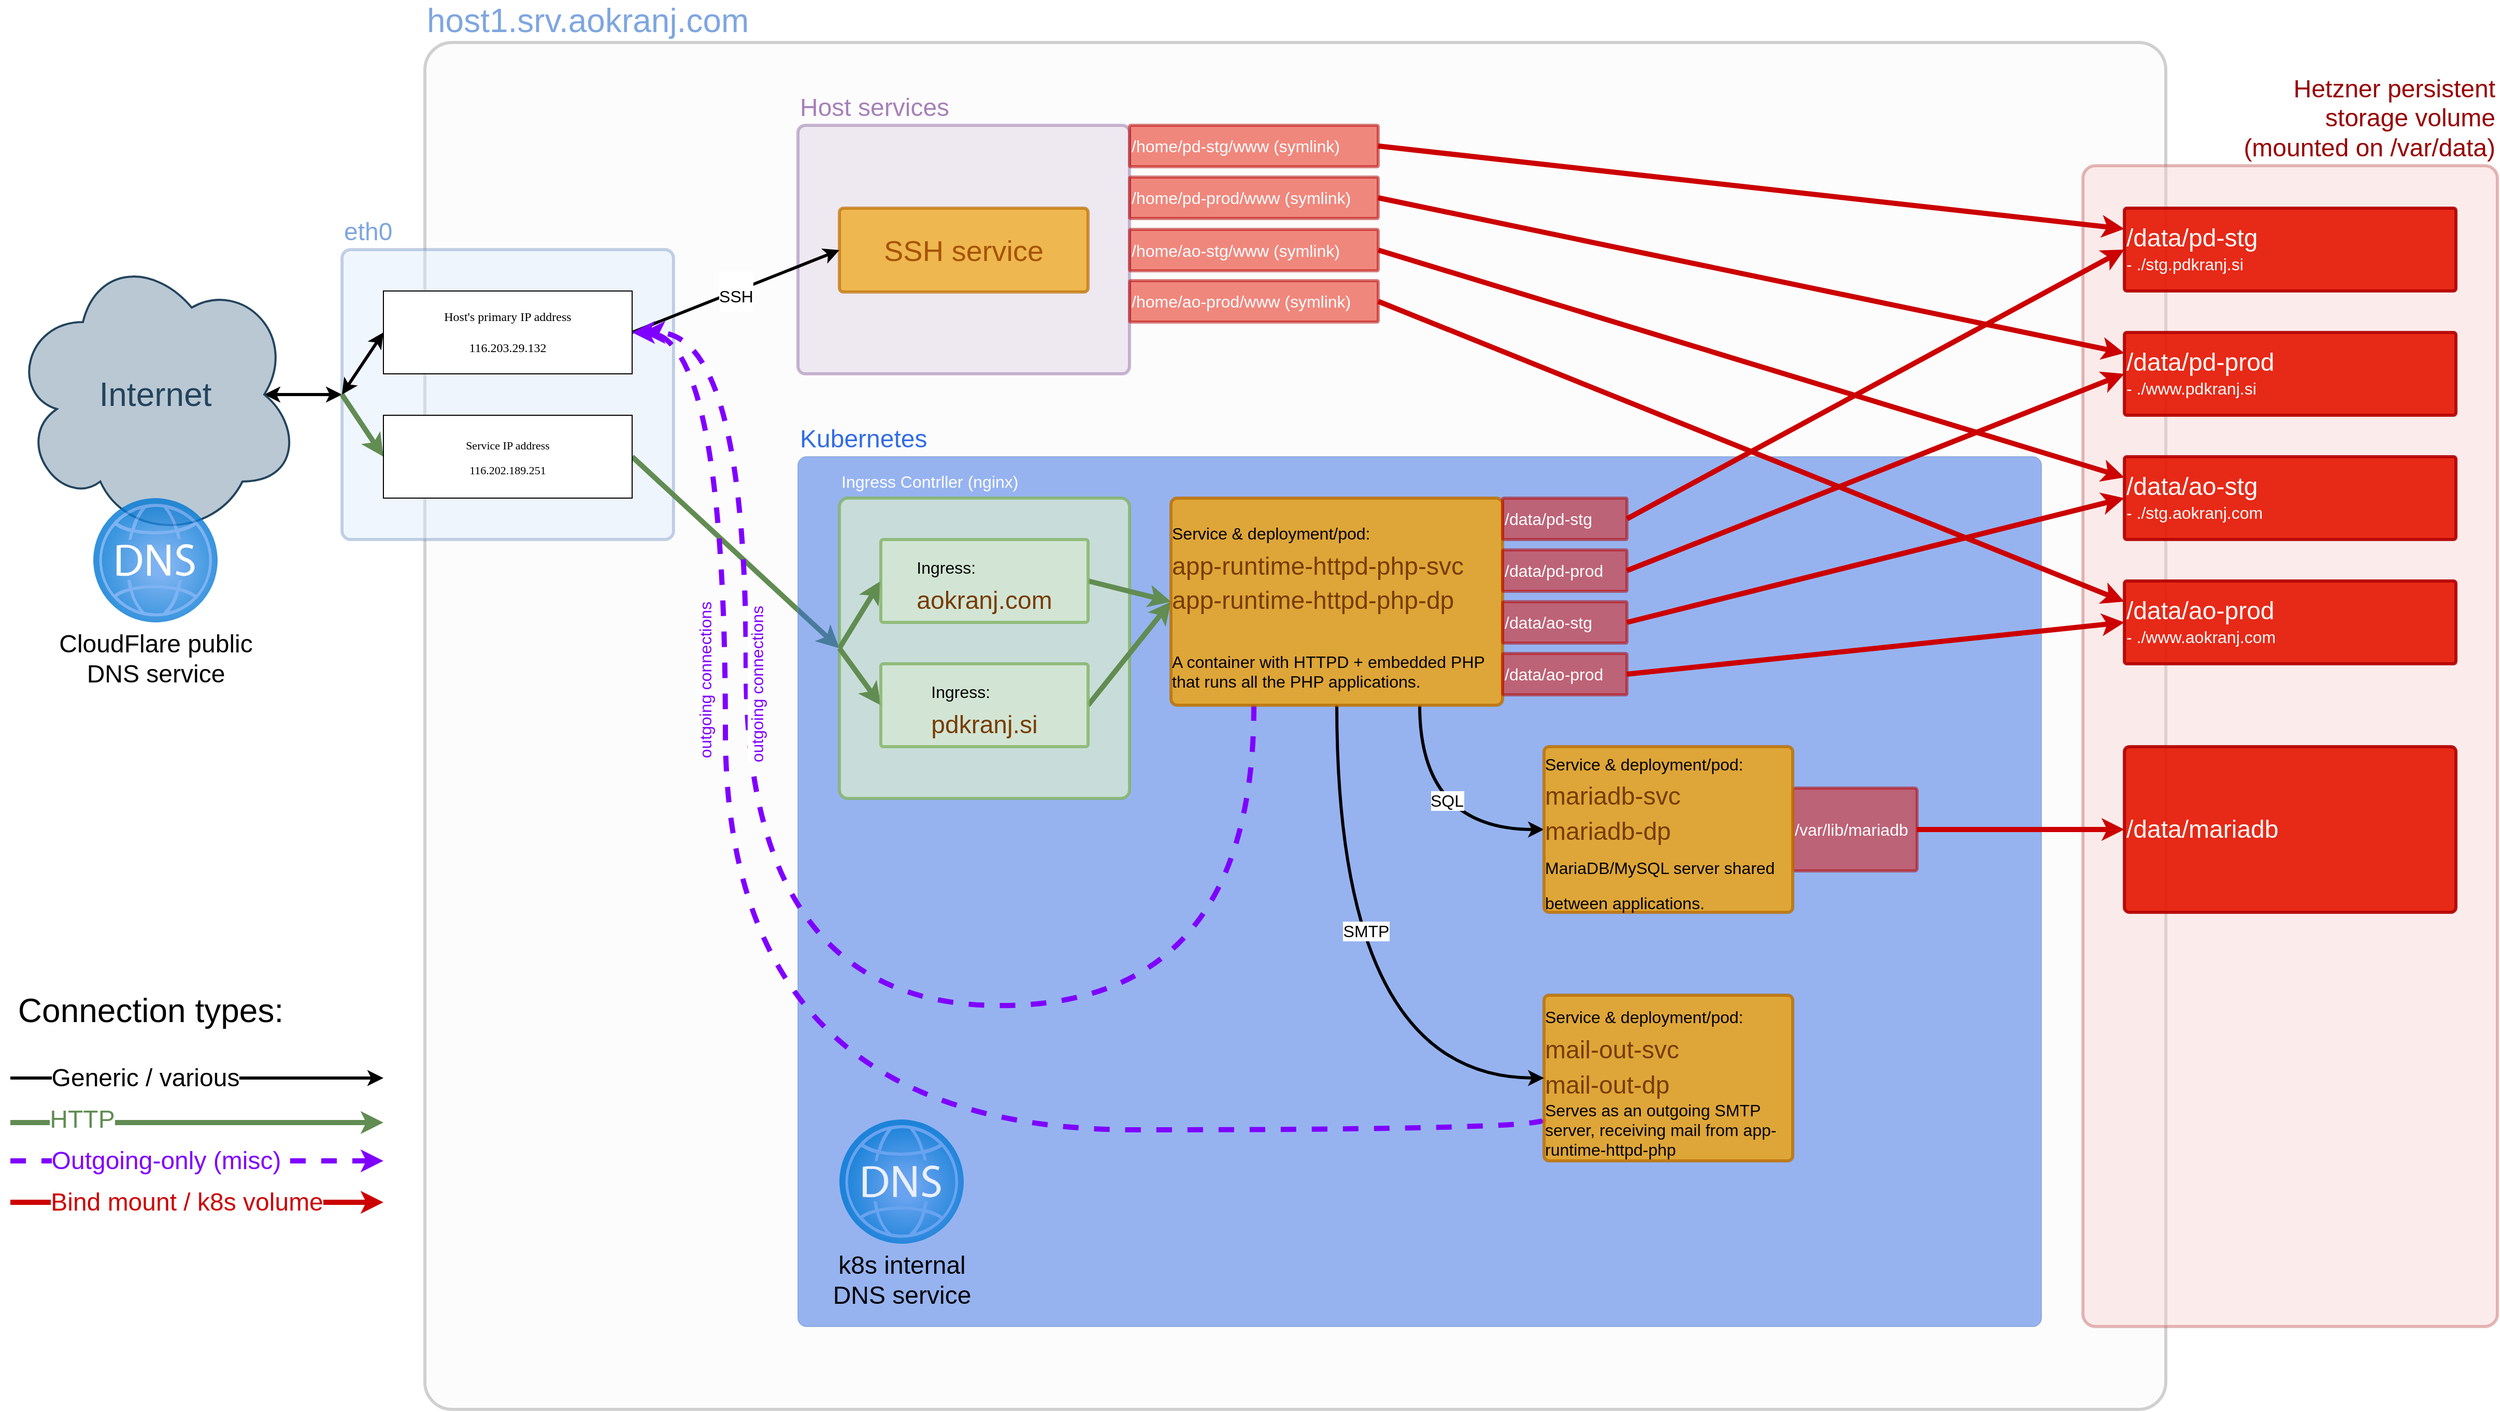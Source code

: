 <mxfile version="16.1.0" type="device"><diagram id="a45cf8ec-cd66-6f27-3ac3-be6e809c9e4a" name="Infrastructure diagram - desired final confifguration"><mxGraphModel dx="1233" dy="760" grid="1" gridSize="10" guides="1" tooltips="1" connect="1" arrows="1" fold="1" page="1" pageScale="1" pageWidth="1169" pageHeight="1654" background="none" math="0" shadow="0"><root><mxCell id="0"/><mxCell id="1" parent="0"/><mxCell id="3" value="&lt;font style=&quot;font-size: 32px&quot; color=&quot;#7ea6e0&quot;&gt;host1.srv.aokranj.com&lt;/font&gt;" style="rounded=1;whiteSpace=wrap;html=1;shadow=0;strokeColor=#666666;fillColor=#f5f5f5;fontSize=18;fontStyle=0;strokeWidth=3;arcSize=2;align=left;labelPosition=center;verticalLabelPosition=top;verticalAlign=bottom;fontColor=#333333;opacity=30;" parent="1" vertex="1"><mxGeometry x="440" y="80" width="1680" height="1320" as="geometry"/></mxCell><mxCell id="VfFLFzp6Eeh_TzGAHePR-176" style="edgeStyle=orthogonalEdgeStyle;rounded=0;orthogonalLoop=1;jettySize=auto;html=1;exitX=0.875;exitY=0.5;exitDx=0;exitDy=0;exitPerimeter=0;entryX=0;entryY=0.5;entryDx=0;entryDy=0;fontSize=36;fontColor=#FF8000;strokeWidth=3;endArrow=classic;endFill=1;startArrow=classic;startFill=1;" parent="1" source="49" target="VfFLFzp6Eeh_TzGAHePR-175" edge="1"><mxGeometry relative="1" as="geometry"/></mxCell><mxCell id="VfFLFzp6Eeh_TzGAHePR-175" value="&lt;font color=&quot;#7ea6e0&quot; style=&quot;font-size: 24px&quot;&gt;eth0&lt;/font&gt;" style="rounded=1;whiteSpace=wrap;html=1;shadow=0;strokeColor=#6c8ebf;fillColor=#dae8fc;fontSize=18;opacity=40;fontStyle=0;strokeWidth=3;arcSize=3;align=left;labelPosition=center;verticalLabelPosition=top;verticalAlign=bottom;labelBackgroundColor=none;" parent="1" vertex="1"><mxGeometry x="360" y="280" width="320" height="280" as="geometry"/></mxCell><mxCell id="49" value="&lt;font style=&quot;font-size: 32px&quot;&gt;Internet&lt;/font&gt;" style="ellipse;shape=cloud;whiteSpace=wrap;html=1;shadow=0;strokeColor=#23445D;fillColor=#BAC8D3;gradientColor=none;fontSize=18;fontColor=#23445D;fontStyle=0;gradientDirection=north;strokeWidth=2;" parent="1" vertex="1"><mxGeometry x="40" y="280" width="280" height="280" as="geometry"/></mxCell><mxCell id="VfFLFzp6Eeh_TzGAHePR-224" style="edgeStyle=none;rounded=0;orthogonalLoop=1;jettySize=auto;html=1;exitX=0;exitY=0.5;exitDx=0;exitDy=0;entryX=0;entryY=0.5;entryDx=0;entryDy=0;fontSize=16;fontColor=#000000;startArrow=none;startFill=0;endArrow=classic;endFill=1;strokeColor=#618C52;strokeWidth=5;" parent="1" source="VfFLFzp6Eeh_TzGAHePR-175" target="VfFLFzp6Eeh_TzGAHePR-174" edge="1"><mxGeometry relative="1" as="geometry"/></mxCell><mxCell id="VfFLFzp6Eeh_TzGAHePR-183" style="edgeStyle=none;rounded=0;orthogonalLoop=1;jettySize=auto;html=1;exitX=0;exitY=0.5;exitDx=0;exitDy=0;entryX=0;entryY=0.5;entryDx=0;entryDy=0;fontSize=24;fontColor=#326ce5;startArrow=classic;startFill=1;endArrow=classic;endFill=1;strokeWidth=3;" parent="1" source="VfFLFzp6Eeh_TzGAHePR-173" target="VfFLFzp6Eeh_TzGAHePR-175" edge="1"><mxGeometry relative="1" as="geometry"/></mxCell><mxCell id="VfFLFzp6Eeh_TzGAHePR-173" value="&lt;p class=&quot;p1&quot; style=&quot;margin: 0px; font-stretch: normal; line-height: normal; font-family: menlo; color: rgb(0, 0, 0); font-size: 12px;&quot;&gt;&lt;span class=&quot;s1&quot; style=&quot;font-size: 12px;&quot;&gt;&lt;font style=&quot;font-size: 12px;&quot;&gt;Host's primary IP address&lt;/font&gt;&lt;/span&gt;&lt;/p&gt;&lt;p class=&quot;p1&quot; style=&quot;margin: 0px; font-stretch: normal; line-height: normal; font-family: menlo; color: rgb(0, 0, 0); font-size: 12px;&quot;&gt;&lt;span class=&quot;s1&quot; style=&quot;font-size: 12px;&quot;&gt;&lt;font style=&quot;font-size: 12px;&quot;&gt;&lt;br style=&quot;font-size: 12px;&quot;&gt;&lt;/font&gt;&lt;/span&gt;&lt;/p&gt;&lt;p class=&quot;p1&quot; style=&quot;margin: 0px; font-stretch: normal; line-height: normal; font-family: menlo; color: rgb(0, 0, 0); font-size: 12px;&quot;&gt;&lt;span class=&quot;s1&quot; style=&quot;font-size: 12px;&quot;&gt;&lt;font style=&quot;font-size: 12px;&quot;&gt;116.203.29.132&lt;/font&gt;&lt;/span&gt;&lt;/p&gt;" style="rounded=0;whiteSpace=wrap;html=1;fontSize=12;fontColor=#FF8000;" parent="1" vertex="1"><mxGeometry x="400" y="320" width="240" height="80" as="geometry"/></mxCell><mxCell id="VfFLFzp6Eeh_TzGAHePR-187" style="edgeStyle=none;rounded=0;orthogonalLoop=1;jettySize=auto;html=1;exitX=1;exitY=0.5;exitDx=0;exitDy=0;entryX=0;entryY=0.5;entryDx=0;entryDy=0;fontSize=32;fontColor=#000000;startArrow=none;startFill=0;endArrow=classic;endFill=1;strokeWidth=5;fillColor=#6d8764;strokeColor=#618C52;" parent="1" source="VfFLFzp6Eeh_TzGAHePR-174" target="VfFLFzp6Eeh_TzGAHePR-191" edge="1"><mxGeometry relative="1" as="geometry"/></mxCell><mxCell id="VfFLFzp6Eeh_TzGAHePR-174" value="&lt;p class=&quot;p1&quot; style=&quot;margin: 0px ; font-stretch: normal ; font-size: 11px ; line-height: normal ; font-family: &amp;#34;menlo&amp;#34; ; color: rgb(0 , 0 , 0)&quot;&gt;&lt;span class=&quot;s1&quot;&gt;Service IP address&lt;/span&gt;&lt;/p&gt;&lt;p class=&quot;p1&quot; style=&quot;margin: 0px ; font-stretch: normal ; font-size: 11px ; line-height: normal ; font-family: &amp;#34;menlo&amp;#34; ; color: rgb(0 , 0 , 0)&quot;&gt;&lt;br&gt;&lt;/p&gt;&lt;p class=&quot;p1&quot; style=&quot;margin: 0px ; font-stretch: normal ; font-size: 11px ; line-height: normal ; font-family: &amp;#34;menlo&amp;#34; ; color: rgb(0 , 0 , 0)&quot;&gt;&lt;span class=&quot;s1&quot;&gt;116.202.189.251&lt;/span&gt;&lt;/p&gt;" style="rounded=0;whiteSpace=wrap;html=1;fontSize=36;fontColor=#FF8000;" parent="1" vertex="1"><mxGeometry x="400" y="440" width="240" height="80" as="geometry"/></mxCell><mxCell id="VfFLFzp6Eeh_TzGAHePR-179" value="&lt;font style=&quot;font-size: 24px&quot; color=&quot;#a680b8&quot;&gt;Host services&lt;/font&gt;" style="rounded=1;whiteSpace=wrap;html=1;shadow=0;strokeColor=#9673a6;fillColor=#e1d5e7;fontSize=18;opacity=50;fontStyle=0;strokeWidth=3;arcSize=3;align=left;labelPosition=center;verticalLabelPosition=top;verticalAlign=bottom;" parent="1" vertex="1"><mxGeometry x="800" y="160" width="320" height="240" as="geometry"/></mxCell><mxCell id="VfFLFzp6Eeh_TzGAHePR-182" value="&lt;font style=&quot;font-size: 24px&quot;&gt;Kubernetes&lt;/font&gt;" style="rounded=1;whiteSpace=wrap;html=1;labelBackgroundColor=none;fontSize=12;opacity=50;fillColor=#326ce5;strokeColor=#6c8ebf;labelPosition=center;verticalLabelPosition=top;align=left;verticalAlign=bottom;fontColor=#326ce5;arcSize=1;" parent="1" vertex="1"><mxGeometry x="800" y="480" width="1200" height="840" as="geometry"/></mxCell><mxCell id="VfFLFzp6Eeh_TzGAHePR-178" value="&lt;span style=&quot;font-size: 28px;&quot;&gt;&lt;font color=&quot;#a65300&quot; style=&quot;font-size: 28px;&quot;&gt;SSH service&lt;/font&gt;&lt;/span&gt;" style="rounded=1;whiteSpace=wrap;html=1;shadow=0;strokeColor=#BD7000;fillColor=#f0a30a;fontSize=28;opacity=70;fontStyle=0;strokeWidth=3;arcSize=5;align=center;labelPosition=center;verticalLabelPosition=middle;verticalAlign=middle;labelBackgroundColor=none;fontColor=#000000;" parent="1" vertex="1"><mxGeometry x="840" y="240" width="240" height="81" as="geometry"/></mxCell><mxCell id="VfFLFzp6Eeh_TzGAHePR-180" value="&lt;font style=&quot;font-size: 16px&quot; color=&quot;#000000&quot;&gt;SSH&lt;/font&gt;" style="rounded=0;orthogonalLoop=1;jettySize=auto;html=1;exitX=1;exitY=0.5;exitDx=0;exitDy=0;entryX=0;entryY=0.5;entryDx=0;entryDy=0;fontSize=32;fontColor=#A65300;startArrow=none;startFill=0;endArrow=classic;endFill=1;strokeWidth=3;labelBackgroundColor=default;" parent="1" source="VfFLFzp6Eeh_TzGAHePR-173" target="VfFLFzp6Eeh_TzGAHePR-178" edge="1"><mxGeometry relative="1" as="geometry"/></mxCell><mxCell id="VfFLFzp6Eeh_TzGAHePR-186" value="&lt;font color=&quot;#000000&quot; style=&quot;font-size: 24px&quot;&gt;CloudFlare public&lt;br&gt;DNS service&lt;br&gt;&lt;/font&gt;" style="aspect=fixed;html=1;points=[];align=center;image;fontSize=12;image=img/lib/azure2/networking/DNS_Zones.svg;labelBackgroundColor=none;fontColor=#783C00;fillColor=#326ce5;opacity=80;" parent="1" vertex="1"><mxGeometry x="120" y="520" width="120" height="120" as="geometry"/></mxCell><mxCell id="VfFLFzp6Eeh_TzGAHePR-191" value="&lt;div&gt;&lt;span style=&quot;font-size: 16px&quot;&gt;&lt;font color=&quot;#ffffff&quot;&gt;Ingress Contrller (nginx)&lt;/font&gt;&lt;/span&gt;&lt;/div&gt;" style="rounded=1;whiteSpace=wrap;html=1;shadow=0;strokeColor=#82b366;fillColor=#d5e8d4;fontSize=28;opacity=80;fontStyle=0;strokeWidth=3;arcSize=3;align=left;labelPosition=center;verticalLabelPosition=top;verticalAlign=bottom;labelBackgroundColor=none;" parent="1" vertex="1"><mxGeometry x="840" y="520" width="280" height="290" as="geometry"/></mxCell><mxCell id="VfFLFzp6Eeh_TzGAHePR-192" style="edgeStyle=none;rounded=0;orthogonalLoop=1;jettySize=auto;html=1;exitX=0;exitY=0.5;exitDx=0;exitDy=0;entryX=0;entryY=0.5;entryDx=0;entryDy=0;fontSize=16;fontColor=#97FAE8;startArrow=none;startFill=0;endArrow=classic;endFill=1;strokeWidth=5;fillColor=#6d8764;strokeColor=#618C52;" parent="1" source="VfFLFzp6Eeh_TzGAHePR-191" target="VfFLFzp6Eeh_TzGAHePR-185" edge="1"><mxGeometry relative="1" as="geometry"/></mxCell><mxCell id="VfFLFzp6Eeh_TzGAHePR-194" style="edgeStyle=none;rounded=0;orthogonalLoop=1;jettySize=auto;html=1;exitX=0;exitY=0.5;exitDx=0;exitDy=0;entryX=0;entryY=0.5;entryDx=0;entryDy=0;fontSize=16;fontColor=#97FAE8;startArrow=none;startFill=0;endArrow=classic;endFill=1;strokeWidth=5;strokeColor=#618C52;" parent="1" source="VfFLFzp6Eeh_TzGAHePR-191" target="VfFLFzp6Eeh_TzGAHePR-190" edge="1"><mxGeometry relative="1" as="geometry"/></mxCell><mxCell id="VfFLFzp6Eeh_TzGAHePR-207" style="edgeStyle=orthogonalEdgeStyle;curved=1;rounded=0;orthogonalLoop=1;jettySize=auto;html=1;exitX=0;exitY=0.75;exitDx=0;exitDy=0;entryX=1;entryY=0.5;entryDx=0;entryDy=0;fontSize=16;fontColor=#FFFFFF;startArrow=none;startFill=0;endArrow=classic;endFill=1;strokeWidth=5;dashed=1;strokeColor=#7F00FF;verticalAlign=top;horizontal=0;" parent="1" source="VfFLFzp6Eeh_TzGAHePR-188" target="VfFLFzp6Eeh_TzGAHePR-173" edge="1"><mxGeometry relative="1" as="geometry"><Array as="points"><mxPoint x="1520" y="1130"/><mxPoint x="730" y="1130"/><mxPoint x="730" y="360"/></Array></mxGeometry></mxCell><mxCell id="VfFLFzp6Eeh_TzGAHePR-210" value="outgoing connections" style="edgeLabel;html=1;align=center;verticalAlign=middle;resizable=0;points=[];fontSize=16;fontColor=#7F00FF;rotation=-90;" parent="VfFLFzp6Eeh_TzGAHePR-207" vertex="1" connectable="0"><mxGeometry x="0.319" y="-10" relative="1" as="geometry"><mxPoint x="-30" y="-139" as="offset"/></mxGeometry></mxCell><mxCell id="VfFLFzp6Eeh_TzGAHePR-188" value="&lt;div style=&quot;text-align: left&quot;&gt;&lt;span style=&quot;font-size: 16px&quot;&gt;Service &amp;amp; deployment/pod:&lt;/span&gt;&lt;/div&gt;&lt;font&gt;&lt;div style=&quot;text-align: left&quot;&gt;&lt;span style=&quot;color: rgb(120 , 60 , 0) ; font-size: 24px&quot;&gt;mail-out-svc&lt;/span&gt;&lt;/div&gt;&lt;font&gt;&lt;div style=&quot;text-align: left&quot;&gt;&lt;span style=&quot;color: rgb(120 , 60 , 0) ; font-size: 24px&quot;&gt;mail-out-dp&lt;/span&gt;&lt;/div&gt;&lt;/font&gt;&lt;div style=&quot;text-align: left ; font-size: 16px&quot;&gt;&lt;span&gt;Serves as an outgoing SMTP server, receiving mail from app-runtime-httpd-php&lt;br&gt;&lt;/span&gt;&lt;/div&gt;&lt;/font&gt;" style="rounded=1;whiteSpace=wrap;html=1;shadow=0;strokeColor=#BD7000;fillColor=#f0a30a;fontSize=28;opacity=80;fontStyle=0;strokeWidth=3;arcSize=3;align=center;labelPosition=center;verticalLabelPosition=middle;verticalAlign=middle;labelBackgroundColor=none;fontColor=#000000;" parent="1" vertex="1"><mxGeometry x="1520" y="1000" width="240" height="160" as="geometry"/></mxCell><mxCell id="VfFLFzp6Eeh_TzGAHePR-197" style="edgeStyle=none;rounded=0;orthogonalLoop=1;jettySize=auto;html=1;exitX=1;exitY=0.5;exitDx=0;exitDy=0;entryX=0;entryY=0.5;entryDx=0;entryDy=0;fontSize=16;fontColor=#FFFFFF;startArrow=none;startFill=0;endArrow=classic;endFill=1;strokeWidth=5;strokeColor=#618C52;" parent="1" source="VfFLFzp6Eeh_TzGAHePR-190" target="VfFLFzp6Eeh_TzGAHePR-195" edge="1"><mxGeometry relative="1" as="geometry"/></mxCell><mxCell id="VfFLFzp6Eeh_TzGAHePR-190" value="&lt;div style=&quot;text-align: left&quot;&gt;&lt;span style=&quot;font-size: 16px&quot;&gt;Ingress:&lt;/span&gt;&lt;/div&gt;&lt;font&gt;&lt;div style=&quot;text-align: left&quot;&gt;&lt;span style=&quot;font-size: 24px ; color: rgb(120 , 60 , 0)&quot;&gt;pdkranj.si&lt;/span&gt;&lt;/div&gt;&lt;/font&gt;" style="rounded=1;whiteSpace=wrap;html=1;shadow=0;strokeColor=#82b366;fillColor=#d5e8d4;fontSize=28;opacity=80;fontStyle=0;strokeWidth=3;arcSize=3;align=center;labelPosition=center;verticalLabelPosition=middle;verticalAlign=middle;labelBackgroundColor=none;" parent="1" vertex="1"><mxGeometry x="880" y="680" width="200" height="80" as="geometry"/></mxCell><mxCell id="VfFLFzp6Eeh_TzGAHePR-196" style="edgeStyle=none;rounded=0;orthogonalLoop=1;jettySize=auto;html=1;exitX=1;exitY=0.5;exitDx=0;exitDy=0;entryX=0;entryY=0.5;entryDx=0;entryDy=0;fontSize=16;fontColor=#FFFFFF;startArrow=none;startFill=0;endArrow=classic;endFill=1;strokeWidth=5;strokeColor=#618C52;" parent="1" source="VfFLFzp6Eeh_TzGAHePR-185" target="VfFLFzp6Eeh_TzGAHePR-195" edge="1"><mxGeometry relative="1" as="geometry"/></mxCell><mxCell id="VfFLFzp6Eeh_TzGAHePR-185" value="&lt;div style=&quot;text-align: left&quot;&gt;&lt;span style=&quot;font-size: 16px&quot;&gt;Ingress&lt;/span&gt;&lt;span style=&quot;font-size: 16px&quot;&gt;:&lt;/span&gt;&lt;/div&gt;&lt;font&gt;&lt;div style=&quot;text-align: left&quot;&gt;&lt;span style=&quot;font-size: 24px ; color: rgb(120 , 60 , 0)&quot;&gt;aokranj.com&lt;/span&gt;&lt;/div&gt;&lt;/font&gt;" style="rounded=1;whiteSpace=wrap;html=1;shadow=0;strokeColor=#82b366;fillColor=#d5e8d4;fontSize=28;opacity=80;fontStyle=0;strokeWidth=3;arcSize=3;align=center;labelPosition=center;verticalLabelPosition=middle;verticalAlign=middle;labelBackgroundColor=none;" parent="1" vertex="1"><mxGeometry x="880" y="560" width="200" height="80" as="geometry"/></mxCell><mxCell id="VfFLFzp6Eeh_TzGAHePR-204" style="edgeStyle=orthogonalEdgeStyle;curved=1;rounded=0;orthogonalLoop=1;jettySize=auto;html=1;exitX=0.75;exitY=1;exitDx=0;exitDy=0;entryX=0;entryY=0.5;entryDx=0;entryDy=0;fontSize=16;fontColor=#FFFFFF;startArrow=none;startFill=0;endArrow=classic;endFill=1;strokeWidth=3;" parent="1" source="VfFLFzp6Eeh_TzGAHePR-195" target="VfFLFzp6Eeh_TzGAHePR-189" edge="1"><mxGeometry relative="1" as="geometry"/></mxCell><mxCell id="VfFLFzp6Eeh_TzGAHePR-223" value="SQL" style="edgeLabel;html=1;align=center;verticalAlign=middle;resizable=0;points=[];fontSize=16;fontColor=#000000;" parent="VfFLFzp6Eeh_TzGAHePR-204" vertex="1" connectable="0"><mxGeometry x="-0.237" y="26" relative="1" as="geometry"><mxPoint as="offset"/></mxGeometry></mxCell><mxCell id="VfFLFzp6Eeh_TzGAHePR-205" style="edgeStyle=orthogonalEdgeStyle;curved=1;rounded=0;orthogonalLoop=1;jettySize=auto;html=1;exitX=0.5;exitY=1;exitDx=0;exitDy=0;entryX=0;entryY=0.5;entryDx=0;entryDy=0;fontSize=16;fontColor=#FFFFFF;startArrow=none;startFill=0;endArrow=classic;endFill=1;strokeWidth=3;" parent="1" source="VfFLFzp6Eeh_TzGAHePR-195" target="VfFLFzp6Eeh_TzGAHePR-188" edge="1"><mxGeometry relative="1" as="geometry"/></mxCell><mxCell id="VfFLFzp6Eeh_TzGAHePR-222" value="SMTP" style="edgeLabel;html=1;align=center;verticalAlign=middle;resizable=0;points=[];fontSize=16;fontColor=#000000;" parent="VfFLFzp6Eeh_TzGAHePR-205" vertex="1" connectable="0"><mxGeometry x="-0.223" y="28" relative="1" as="geometry"><mxPoint as="offset"/></mxGeometry></mxCell><mxCell id="VfFLFzp6Eeh_TzGAHePR-208" style="edgeStyle=orthogonalEdgeStyle;curved=1;rounded=0;orthogonalLoop=1;jettySize=auto;html=1;exitX=0.25;exitY=1;exitDx=0;exitDy=0;dashed=1;fontSize=16;fontColor=#FFFFFF;startArrow=none;startFill=0;endArrow=classic;endFill=1;strokeColor=#7F00FF;strokeWidth=5;" parent="1" source="VfFLFzp6Eeh_TzGAHePR-195" edge="1"><mxGeometry relative="1" as="geometry"><mxPoint x="650" y="360" as="targetPoint"/><Array as="points"><mxPoint x="1240" y="1010"/><mxPoint x="750" y="1010"/><mxPoint x="750" y="360"/></Array></mxGeometry></mxCell><mxCell id="VfFLFzp6Eeh_TzGAHePR-209" value="&lt;font color=&quot;#7f00ff&quot;&gt;outgoing connections&lt;/font&gt;" style="edgeLabel;html=1;align=center;verticalAlign=middle;resizable=0;points=[];fontSize=16;fontColor=#FFFFFF;rotation=-90;" parent="VfFLFzp6Eeh_TzGAHePR-208" vertex="1" connectable="0"><mxGeometry x="-0.073" y="4" relative="1" as="geometry"><mxPoint x="-61" y="-314" as="offset"/></mxGeometry></mxCell><mxCell id="VfFLFzp6Eeh_TzGAHePR-195" value="&lt;div style=&quot;text-align: left&quot;&gt;&lt;span style=&quot;font-size: 16px&quot;&gt;Service &amp;amp; deployment/pod:&lt;/span&gt;&lt;/div&gt;&lt;font&gt;&lt;div style=&quot;text-align: left&quot;&gt;&lt;span style=&quot;color: rgb(120 , 60 , 0) ; font-size: 24px&quot;&gt;app-runtime-httpd-php-svc&lt;/span&gt;&lt;/div&gt;&lt;div style=&quot;text-align: left&quot;&gt;&lt;span style=&quot;color: rgb(120 , 60 , 0) ; font-size: 24px&quot;&gt;app-runtime-httpd-php-dp&lt;/span&gt;&lt;/div&gt;&lt;div style=&quot;text-align: left&quot;&gt;&lt;br&gt;&lt;/div&gt;&lt;div style=&quot;text-align: left ; font-size: 16px&quot;&gt;&lt;span&gt;A container with HTTPD + embedded PHP that runs all the PHP applications.&lt;/span&gt;&lt;/div&gt;&lt;/font&gt;" style="rounded=1;whiteSpace=wrap;html=1;shadow=0;strokeColor=#BD7000;fillColor=#f0a30a;fontSize=28;opacity=80;fontStyle=0;strokeWidth=3;arcSize=3;align=center;labelPosition=center;verticalLabelPosition=middle;verticalAlign=middle;labelBackgroundColor=none;fontColor=#000000;" parent="1" vertex="1"><mxGeometry x="1160" y="520" width="320" height="200" as="geometry"/></mxCell><mxCell id="VfFLFzp6Eeh_TzGAHePR-198" value="&lt;font color=&quot;#990000&quot;&gt;&lt;span style=&quot;font-size: 24px&quot;&gt;Hetzner persistent&lt;br&gt;storage volume&lt;br&gt;(mounted on /var/data)&lt;br&gt;&lt;/span&gt;&lt;/font&gt;" style="rounded=1;whiteSpace=wrap;html=1;shadow=0;strokeColor=#b85450;fillColor=#f8cecc;fontSize=18;opacity=40;fontStyle=0;strokeWidth=3;arcSize=3;align=right;labelPosition=center;verticalLabelPosition=top;verticalAlign=bottom;labelBackgroundColor=none;" parent="1" vertex="1"><mxGeometry x="2040" y="199" width="400" height="1121" as="geometry"/></mxCell><mxCell id="VfFLFzp6Eeh_TzGAHePR-206" style="rounded=0;orthogonalLoop=1;jettySize=auto;html=1;exitX=1;exitY=0.5;exitDx=0;exitDy=0;entryX=0;entryY=0.5;entryDx=0;entryDy=0;fontSize=16;fontColor=#FFFFFF;startArrow=none;startFill=0;endArrow=classic;endFill=1;strokeWidth=5;strokeColor=#CC0000;" parent="1" source="VfFLFzp6Eeh_TzGAHePR-203" target="VfFLFzp6Eeh_TzGAHePR-201" edge="1"><mxGeometry relative="1" as="geometry"/></mxCell><mxCell id="VfFLFzp6Eeh_TzGAHePR-203" value="&lt;font style=&quot;font-size: 16px&quot;&gt;/var/lib/mariadb&lt;/font&gt;" style="rounded=1;whiteSpace=wrap;html=1;shadow=0;strokeColor=#B20000;fillColor=#e51400;fontSize=18;opacity=50;fontStyle=0;strokeWidth=3;arcSize=3;align=left;labelPosition=center;verticalLabelPosition=middle;verticalAlign=middle;labelBackgroundColor=none;fontColor=#ffffff;" parent="1" vertex="1"><mxGeometry x="1760" y="800" width="120" height="80" as="geometry"/></mxCell><mxCell id="VfFLFzp6Eeh_TzGAHePR-201" value="&lt;span style=&quot;font-size: 24px&quot;&gt;/data/mariadb&lt;br&gt;&lt;/span&gt;" style="rounded=1;whiteSpace=wrap;html=1;shadow=0;strokeColor=#B20000;fillColor=#e51400;fontSize=18;opacity=90;fontStyle=0;strokeWidth=3;arcSize=3;align=left;labelPosition=center;verticalLabelPosition=middle;verticalAlign=middle;labelBackgroundColor=none;fontColor=#ffffff;movable=0;resizable=0;rotatable=0;deletable=0;editable=0;connectable=0;" parent="1" vertex="1"><mxGeometry x="2080" y="760" width="320" height="160" as="geometry"/></mxCell><mxCell id="VfFLFzp6Eeh_TzGAHePR-189" value="&lt;div style=&quot;text-align: left&quot;&gt;&lt;span style=&quot;font-size: 16px&quot;&gt;Service &amp;amp; deployment/pod:&lt;/span&gt;&lt;/div&gt;&lt;font&gt;&lt;font&gt;&lt;div style=&quot;text-align: left&quot;&gt;&lt;span style=&quot;color: rgb(120 , 60 , 0) ; font-size: 24px&quot;&gt;mariadb-svc&lt;/span&gt;&lt;/div&gt;&lt;div style=&quot;text-align: left&quot;&gt;&lt;span style=&quot;color: rgb(120 , 60 , 0) ; font-size: 24px&quot;&gt;mariadb-dp&lt;/span&gt;&lt;/div&gt;&lt;/font&gt;&lt;/font&gt;&lt;div style=&quot;text-align: left&quot;&gt;&lt;span style=&quot;line-height: 1.2&quot;&gt;&lt;font style=&quot;font-size: 16px&quot;&gt;MariaDB/MySQL server shared between applications.&lt;/font&gt;&lt;/span&gt;&lt;/div&gt;" style="rounded=1;whiteSpace=wrap;html=1;shadow=0;strokeColor=#BD7000;fillColor=#f0a30a;fontSize=28;opacity=80;fontStyle=0;strokeWidth=3;arcSize=3;align=center;labelPosition=center;verticalLabelPosition=middle;verticalAlign=middle;labelBackgroundColor=none;fontColor=#000000;" parent="1" vertex="1"><mxGeometry x="1520" y="760" width="240" height="160" as="geometry"/></mxCell><mxCell id="VfFLFzp6Eeh_TzGAHePR-211" value="&lt;font style=&quot;font-size: 24px&quot;&gt;/data/pd-stg&lt;/font&gt;&lt;br&gt;&lt;span style=&quot;font-size: 16px&quot;&gt;- ./stg.pdkranj.si&lt;/span&gt;" style="rounded=1;whiteSpace=wrap;html=1;shadow=0;strokeColor=#B20000;fillColor=#e51400;fontSize=18;opacity=90;fontStyle=0;strokeWidth=3;arcSize=3;align=left;labelPosition=center;verticalLabelPosition=middle;verticalAlign=middle;labelBackgroundColor=none;fontColor=#ffffff;" parent="1" vertex="1"><mxGeometry x="2080" y="240" width="320" height="80" as="geometry"/></mxCell><mxCell id="VfFLFzp6Eeh_TzGAHePR-220" style="edgeStyle=none;rounded=0;orthogonalLoop=1;jettySize=auto;html=1;exitX=1;exitY=0.5;exitDx=0;exitDy=0;entryX=0;entryY=0.5;entryDx=0;entryDy=0;fontSize=24;fontColor=#000000;startArrow=none;startFill=0;endArrow=classic;endFill=1;strokeColor=#CC0000;strokeWidth=5;" parent="1" source="VfFLFzp6Eeh_TzGAHePR-212" target="VfFLFzp6Eeh_TzGAHePR-211" edge="1"><mxGeometry relative="1" as="geometry"/></mxCell><mxCell id="VfFLFzp6Eeh_TzGAHePR-212" value="&lt;font style=&quot;font-size: 16px&quot;&gt;/data/pd-stg&lt;br&gt;&lt;/font&gt;" style="rounded=1;whiteSpace=wrap;html=1;shadow=0;strokeColor=#B20000;fillColor=#e51400;fontSize=18;opacity=50;fontStyle=0;strokeWidth=3;arcSize=3;align=left;labelPosition=center;verticalLabelPosition=middle;verticalAlign=middle;labelBackgroundColor=none;fontColor=#ffffff;" parent="1" vertex="1"><mxGeometry x="1480" y="520" width="120" height="40" as="geometry"/></mxCell><mxCell id="VfFLFzp6Eeh_TzGAHePR-218" style="rounded=0;orthogonalLoop=1;jettySize=auto;html=1;exitX=1;exitY=0.5;exitDx=0;exitDy=0;entryX=0;entryY=0.25;entryDx=0;entryDy=0;fontSize=24;fontColor=#000000;startArrow=none;startFill=0;endArrow=classic;endFill=1;strokeColor=#CC0000;strokeWidth=5;" parent="1" source="VfFLFzp6Eeh_TzGAHePR-213" target="VfFLFzp6Eeh_TzGAHePR-211" edge="1"><mxGeometry relative="1" as="geometry"/></mxCell><mxCell id="VfFLFzp6Eeh_TzGAHePR-213" value="&lt;font style=&quot;font-size: 16px&quot;&gt;/home/pd-stg/www (symlink)&lt;br&gt;&lt;/font&gt;" style="rounded=1;whiteSpace=wrap;html=1;shadow=0;strokeColor=#B20000;fillColor=#e51400;fontSize=18;opacity=50;fontStyle=0;strokeWidth=3;arcSize=3;align=left;labelPosition=center;verticalLabelPosition=middle;verticalAlign=middle;labelBackgroundColor=none;fontColor=#ffffff;" parent="1" vertex="1"><mxGeometry x="1120" y="160" width="240" height="40" as="geometry"/></mxCell><mxCell id="VfFLFzp6Eeh_TzGAHePR-214" value="&lt;span style=&quot;font-size: 24px&quot;&gt;/data/pd-prod&lt;/span&gt;&lt;br&gt;&lt;font style=&quot;font-size: 16px&quot;&gt;- ./www.pdkranj.si&lt;/font&gt;" style="rounded=1;whiteSpace=wrap;html=1;shadow=0;strokeColor=#B20000;fillColor=#e51400;fontSize=18;opacity=90;fontStyle=0;strokeWidth=3;arcSize=3;align=left;labelPosition=center;verticalLabelPosition=middle;verticalAlign=middle;labelBackgroundColor=none;fontColor=#ffffff;" parent="1" vertex="1"><mxGeometry x="2080" y="360" width="320" height="80" as="geometry"/></mxCell><mxCell id="VfFLFzp6Eeh_TzGAHePR-221" style="edgeStyle=none;rounded=0;orthogonalLoop=1;jettySize=auto;html=1;exitX=1;exitY=0.5;exitDx=0;exitDy=0;entryX=0;entryY=0.5;entryDx=0;entryDy=0;fontSize=24;fontColor=#000000;startArrow=none;startFill=0;endArrow=classic;endFill=1;strokeColor=#CC0000;strokeWidth=5;" parent="1" source="VfFLFzp6Eeh_TzGAHePR-215" target="VfFLFzp6Eeh_TzGAHePR-214" edge="1"><mxGeometry relative="1" as="geometry"/></mxCell><mxCell id="VfFLFzp6Eeh_TzGAHePR-215" value="&lt;font style=&quot;font-size: 16px&quot;&gt;/data/pd-prod&lt;br&gt;&lt;/font&gt;" style="rounded=1;whiteSpace=wrap;html=1;shadow=0;strokeColor=#B20000;fillColor=#e51400;fontSize=18;opacity=50;fontStyle=0;strokeWidth=3;arcSize=3;align=left;labelPosition=center;verticalLabelPosition=middle;verticalAlign=middle;labelBackgroundColor=none;fontColor=#ffffff;" parent="1" vertex="1"><mxGeometry x="1480" y="570" width="120" height="40" as="geometry"/></mxCell><mxCell id="VfFLFzp6Eeh_TzGAHePR-219" style="edgeStyle=none;rounded=0;orthogonalLoop=1;jettySize=auto;html=1;exitX=1;exitY=0.5;exitDx=0;exitDy=0;entryX=0;entryY=0.25;entryDx=0;entryDy=0;fontSize=24;fontColor=#000000;startArrow=none;startFill=0;endArrow=classic;endFill=1;strokeColor=#CC0000;strokeWidth=5;" parent="1" source="VfFLFzp6Eeh_TzGAHePR-217" target="VfFLFzp6Eeh_TzGAHePR-214" edge="1"><mxGeometry relative="1" as="geometry"/></mxCell><mxCell id="VfFLFzp6Eeh_TzGAHePR-217" value="&lt;font style=&quot;font-size: 16px&quot;&gt;/home/pd-prod/www (symlink)&lt;br&gt;&lt;/font&gt;" style="rounded=1;whiteSpace=wrap;html=1;shadow=0;strokeColor=#B20000;fillColor=#e51400;fontSize=18;opacity=50;fontStyle=0;strokeWidth=3;arcSize=3;align=left;labelPosition=center;verticalLabelPosition=middle;verticalAlign=middle;labelBackgroundColor=none;fontColor=#ffffff;" parent="1" vertex="1"><mxGeometry x="1120" y="210" width="240" height="40" as="geometry"/></mxCell><mxCell id="VfFLFzp6Eeh_TzGAHePR-225" style="edgeStyle=none;rounded=0;orthogonalLoop=1;jettySize=auto;html=1;fontSize=32;fontColor=#000000;startArrow=none;startFill=0;endArrow=classic;endFill=1;strokeWidth=5;fillColor=#6d8764;strokeColor=#618C52;" parent="1" edge="1"><mxGeometry relative="1" as="geometry"><mxPoint x="40" y="1123" as="sourcePoint"/><mxPoint x="400" y="1123" as="targetPoint"/></mxGeometry></mxCell><mxCell id="VfFLFzp6Eeh_TzGAHePR-226" value="&lt;font color=&quot;#618c52&quot; style=&quot;font-size: 24px&quot;&gt;HTTP&lt;/font&gt;" style="edgeLabel;html=1;align=center;verticalAlign=middle;resizable=0;points=[];fontSize=16;fontColor=#000000;" parent="VfFLFzp6Eeh_TzGAHePR-225" vertex="1" connectable="0"><mxGeometry x="-0.26" y="3" relative="1" as="geometry"><mxPoint x="-64" as="offset"/></mxGeometry></mxCell><mxCell id="VfFLFzp6Eeh_TzGAHePR-227" value="&lt;font style=&quot;font-size: 32px&quot;&gt;Connection types:&lt;/font&gt;" style="text;html=1;align=center;verticalAlign=middle;resizable=0;points=[];autosize=1;strokeColor=none;fillColor=none;fontSize=16;fontColor=#000000;" parent="1" vertex="1"><mxGeometry x="40" y="1000" width="270" height="30" as="geometry"/></mxCell><mxCell id="VfFLFzp6Eeh_TzGAHePR-228" style="rounded=0;orthogonalLoop=1;jettySize=auto;html=1;fontSize=24;fontColor=#000000;startArrow=none;startFill=0;endArrow=classic;endFill=1;strokeColor=#CC0000;strokeWidth=5;" parent="1" edge="1"><mxGeometry relative="1" as="geometry"><mxPoint x="40" y="1200" as="sourcePoint"/><mxPoint x="400" y="1200" as="targetPoint"/></mxGeometry></mxCell><mxCell id="VfFLFzp6Eeh_TzGAHePR-229" value="&lt;font color=&quot;#cc0000&quot;&gt;Bind mount / k8s volume&lt;/font&gt;" style="edgeLabel;html=1;align=center;verticalAlign=middle;resizable=0;points=[];fontSize=24;fontColor=#618C52;" parent="VfFLFzp6Eeh_TzGAHePR-228" vertex="1" connectable="0"><mxGeometry x="-0.221" y="4" relative="1" as="geometry"><mxPoint x="30" y="4" as="offset"/></mxGeometry></mxCell><mxCell id="VfFLFzp6Eeh_TzGAHePR-230" value="&lt;font color=&quot;#000000&quot;&gt;&lt;span style=&quot;font-size: 24px&quot;&gt;k8s internal&lt;br&gt;DNS service&lt;br&gt;&lt;/span&gt;&lt;/font&gt;" style="aspect=fixed;html=1;points=[];align=center;image;fontSize=12;image=img/lib/azure2/networking/DNS_Zones.svg;labelBackgroundColor=none;fontColor=#783C00;fillColor=#326ce5;opacity=80;" parent="1" vertex="1"><mxGeometry x="840" y="1120" width="120" height="120" as="geometry"/></mxCell><mxCell id="VfFLFzp6Eeh_TzGAHePR-231" style="rounded=0;orthogonalLoop=1;jettySize=auto;html=1;fontSize=16;fontColor=#FFFFFF;startArrow=none;startFill=0;endArrow=classic;endFill=1;strokeWidth=5;dashed=1;strokeColor=#7F00FF;verticalAlign=top;horizontal=0;" parent="1" edge="1"><mxGeometry relative="1" as="geometry"><mxPoint x="40" y="1160" as="sourcePoint"/><mxPoint x="400" y="1160" as="targetPoint"/></mxGeometry></mxCell><mxCell id="VfFLFzp6Eeh_TzGAHePR-232" value="&lt;font style=&quot;font-size: 24px&quot;&gt;Outgoing-only (misc)&lt;/font&gt;" style="edgeLabel;html=1;align=center;verticalAlign=middle;resizable=0;points=[];fontSize=16;fontColor=#7F00FF;rotation=0;" parent="VfFLFzp6Eeh_TzGAHePR-231" vertex="1" connectable="0"><mxGeometry x="0.319" y="-10" relative="1" as="geometry"><mxPoint x="-88" y="-10" as="offset"/></mxGeometry></mxCell><mxCell id="VfFLFzp6Eeh_TzGAHePR-233" style="rounded=0;orthogonalLoop=1;jettySize=auto;html=1;fontSize=16;fontColor=#FFFFFF;startArrow=none;startFill=0;endArrow=classic;endFill=1;strokeWidth=3;" parent="1" edge="1"><mxGeometry relative="1" as="geometry"><mxPoint x="40" y="1080" as="sourcePoint"/><mxPoint x="400" y="1080" as="targetPoint"/></mxGeometry></mxCell><mxCell id="VfFLFzp6Eeh_TzGAHePR-234" value="&lt;font style=&quot;font-size: 24px&quot;&gt;Generic / various&lt;/font&gt;" style="edgeLabel;html=1;align=center;verticalAlign=middle;resizable=0;points=[];fontSize=16;fontColor=#000000;" parent="VfFLFzp6Eeh_TzGAHePR-233" vertex="1" connectable="0"><mxGeometry x="-0.223" y="28" relative="1" as="geometry"><mxPoint x="-10" y="28" as="offset"/></mxGeometry></mxCell><mxCell id="46qFqBnmUy6QoDPHk-Lb-49" value="&lt;font style=&quot;font-size: 24px&quot;&gt;/data/ao-stg&lt;/font&gt;&lt;br&gt;&lt;span style=&quot;font-size: 16px&quot;&gt;- ./stg.aokranj.com&lt;/span&gt;" style="rounded=1;whiteSpace=wrap;html=1;shadow=0;strokeColor=#B20000;fillColor=#e51400;fontSize=18;opacity=90;fontStyle=0;strokeWidth=3;arcSize=3;align=left;labelPosition=center;verticalLabelPosition=middle;verticalAlign=middle;labelBackgroundColor=none;fontColor=#ffffff;" vertex="1" parent="1"><mxGeometry x="2080" y="480" width="320" height="80" as="geometry"/></mxCell><mxCell id="46qFqBnmUy6QoDPHk-Lb-50" value="&lt;font style=&quot;font-size: 24px&quot;&gt;/data/ao-prod&lt;/font&gt;&lt;br&gt;&lt;span style=&quot;font-size: 16px&quot;&gt;- ./www.aokranj.com&lt;/span&gt;" style="rounded=1;whiteSpace=wrap;html=1;shadow=0;strokeColor=#B20000;fillColor=#e51400;fontSize=18;opacity=90;fontStyle=0;strokeWidth=3;arcSize=3;align=left;labelPosition=center;verticalLabelPosition=middle;verticalAlign=middle;labelBackgroundColor=none;fontColor=#ffffff;" vertex="1" parent="1"><mxGeometry x="2080" y="600" width="320" height="80" as="geometry"/></mxCell><mxCell id="46qFqBnmUy6QoDPHk-Lb-51" value="&lt;font style=&quot;font-size: 16px&quot;&gt;/data/ao-stg&lt;br&gt;&lt;/font&gt;" style="rounded=1;whiteSpace=wrap;html=1;shadow=0;strokeColor=#B20000;fillColor=#e51400;fontSize=18;opacity=50;fontStyle=0;strokeWidth=3;arcSize=3;align=left;labelPosition=center;verticalLabelPosition=middle;verticalAlign=middle;labelBackgroundColor=none;fontColor=#ffffff;" vertex="1" parent="1"><mxGeometry x="1480" y="620" width="120" height="40" as="geometry"/></mxCell><mxCell id="46qFqBnmUy6QoDPHk-Lb-52" value="&lt;font style=&quot;font-size: 16px&quot;&gt;/data/ao-prod&lt;br&gt;&lt;/font&gt;" style="rounded=1;whiteSpace=wrap;html=1;shadow=0;strokeColor=#B20000;fillColor=#e51400;fontSize=18;opacity=50;fontStyle=0;strokeWidth=3;arcSize=3;align=left;labelPosition=center;verticalLabelPosition=middle;verticalAlign=middle;labelBackgroundColor=none;fontColor=#ffffff;" vertex="1" parent="1"><mxGeometry x="1480" y="670" width="120" height="40" as="geometry"/></mxCell><mxCell id="46qFqBnmUy6QoDPHk-Lb-53" style="edgeStyle=none;rounded=0;orthogonalLoop=1;jettySize=auto;html=1;exitX=1;exitY=0.5;exitDx=0;exitDy=0;entryX=0;entryY=0.5;entryDx=0;entryDy=0;fontSize=24;fontColor=#000000;startArrow=none;startFill=0;endArrow=classic;endFill=1;strokeColor=#CC0000;strokeWidth=5;" edge="1" parent="1" source="46qFqBnmUy6QoDPHk-Lb-51" target="46qFqBnmUy6QoDPHk-Lb-49"><mxGeometry relative="1" as="geometry"><mxPoint x="1610.0" y="600.0" as="sourcePoint"/><mxPoint x="2090.0" y="410.0" as="targetPoint"/></mxGeometry></mxCell><mxCell id="46qFqBnmUy6QoDPHk-Lb-54" style="edgeStyle=none;rounded=0;orthogonalLoop=1;jettySize=auto;html=1;entryX=0;entryY=0.5;entryDx=0;entryDy=0;fontSize=24;fontColor=#000000;startArrow=none;startFill=0;endArrow=classic;endFill=1;strokeColor=#CC0000;strokeWidth=5;exitX=1;exitY=0.5;exitDx=0;exitDy=0;" edge="1" parent="1" source="46qFqBnmUy6QoDPHk-Lb-52" target="46qFqBnmUy6QoDPHk-Lb-50"><mxGeometry relative="1" as="geometry"><mxPoint x="1620.0" y="610.0" as="sourcePoint"/><mxPoint x="2100.0" y="420.0" as="targetPoint"/></mxGeometry></mxCell><mxCell id="46qFqBnmUy6QoDPHk-Lb-55" value="&lt;font style=&quot;font-size: 16px&quot;&gt;/home/ao-stg/www (symlink)&lt;br&gt;&lt;/font&gt;" style="rounded=1;whiteSpace=wrap;html=1;shadow=0;strokeColor=#B20000;fillColor=#e51400;fontSize=18;opacity=50;fontStyle=0;strokeWidth=3;arcSize=3;align=left;labelPosition=center;verticalLabelPosition=middle;verticalAlign=middle;labelBackgroundColor=none;fontColor=#ffffff;" vertex="1" parent="1"><mxGeometry x="1120" y="260.5" width="240" height="40" as="geometry"/></mxCell><mxCell id="46qFqBnmUy6QoDPHk-Lb-56" value="&lt;font style=&quot;font-size: 16px&quot;&gt;/home/ao-prod/www (symlink)&lt;br&gt;&lt;/font&gt;" style="rounded=1;whiteSpace=wrap;html=1;shadow=0;strokeColor=#B20000;fillColor=#e51400;fontSize=18;opacity=50;fontStyle=0;strokeWidth=3;arcSize=3;align=left;labelPosition=center;verticalLabelPosition=middle;verticalAlign=middle;labelBackgroundColor=none;fontColor=#ffffff;" vertex="1" parent="1"><mxGeometry x="1120" y="310" width="240" height="40" as="geometry"/></mxCell><mxCell id="46qFqBnmUy6QoDPHk-Lb-57" style="edgeStyle=none;rounded=0;orthogonalLoop=1;jettySize=auto;html=1;exitX=1;exitY=0.5;exitDx=0;exitDy=0;entryX=0;entryY=0.25;entryDx=0;entryDy=0;fontSize=24;fontColor=#000000;startArrow=none;startFill=0;endArrow=classic;endFill=1;strokeColor=#CC0000;strokeWidth=5;" edge="1" parent="1" source="46qFqBnmUy6QoDPHk-Lb-55" target="46qFqBnmUy6QoDPHk-Lb-49"><mxGeometry relative="1" as="geometry"><mxPoint x="1370.0" y="240" as="sourcePoint"/><mxPoint x="2090.0" y="410.0" as="targetPoint"/></mxGeometry></mxCell><mxCell id="46qFqBnmUy6QoDPHk-Lb-58" style="edgeStyle=none;rounded=0;orthogonalLoop=1;jettySize=auto;html=1;exitX=1;exitY=0.5;exitDx=0;exitDy=0;entryX=0;entryY=0.25;entryDx=0;entryDy=0;fontSize=24;fontColor=#000000;startArrow=none;startFill=0;endArrow=classic;endFill=1;strokeColor=#CC0000;strokeWidth=5;" edge="1" parent="1" source="46qFqBnmUy6QoDPHk-Lb-56" target="46qFqBnmUy6QoDPHk-Lb-50"><mxGeometry relative="1" as="geometry"><mxPoint x="1380.0" y="250" as="sourcePoint"/><mxPoint x="2100.0" y="420.0" as="targetPoint"/></mxGeometry></mxCell></root></mxGraphModel></diagram></mxfile>
